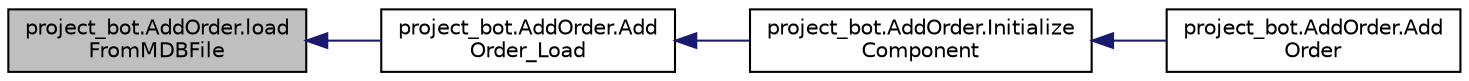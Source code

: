 digraph "project_bot.AddOrder.loadFromMDBFile"
{
  edge [fontname="Helvetica",fontsize="10",labelfontname="Helvetica",labelfontsize="10"];
  node [fontname="Helvetica",fontsize="10",shape=record];
  rankdir="LR";
  Node47 [label="project_bot.AddOrder.load\lFromMDBFile",height=0.2,width=0.4,color="black", fillcolor="grey75", style="filled", fontcolor="black"];
  Node47 -> Node48 [dir="back",color="midnightblue",fontsize="10",style="solid",fontname="Helvetica"];
  Node48 [label="project_bot.AddOrder.Add\lOrder_Load",height=0.2,width=0.4,color="black", fillcolor="white", style="filled",URL="$classproject__bot_1_1_add_order.html#a3d32201f08112f66db4b7276f14b083d"];
  Node48 -> Node49 [dir="back",color="midnightblue",fontsize="10",style="solid",fontname="Helvetica"];
  Node49 [label="project_bot.AddOrder.Initialize\lComponent",height=0.2,width=0.4,color="black", fillcolor="white", style="filled",URL="$classproject__bot_1_1_add_order.html#a7e3d4f70086017c86773a3ae31bfb61f",tooltip="Required method for Designer support - do not modify the contents of this method with the code editor..."];
  Node49 -> Node50 [dir="back",color="midnightblue",fontsize="10",style="solid",fontname="Helvetica"];
  Node50 [label="project_bot.AddOrder.Add\lOrder",height=0.2,width=0.4,color="black", fillcolor="white", style="filled",URL="$classproject__bot_1_1_add_order.html#a70759d62195c7b92d5680be53ca76937"];
}
